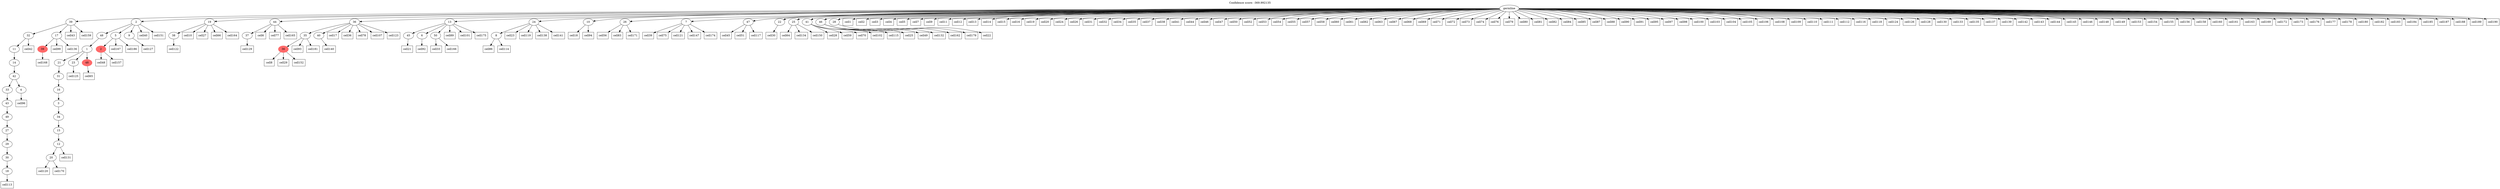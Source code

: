 digraph g {
	"51" -> "52";
	"52" [label="18"];
	"50" -> "51";
	"51" [label="30"];
	"49" -> "50";
	"50" [label="29"];
	"48" -> "49";
	"49" [label="27"];
	"47" -> "48";
	"48" [label="49"];
	"46" -> "47";
	"47" [label="43"];
	"45" -> "46";
	"46" [label="33"];
	"45" -> "53";
	"53" [label="4"];
	"44" -> "45";
	"45" [label="42"];
	"43" -> "44";
	"44" [label="14"];
	"42" -> "43";
	"43" [label="11"];
	"40" -> "41";
	"41" [color=indianred1, style=filled, label="39"];
	"39" -> "40";
	"40" [label="17"];
	"39" -> "42";
	"42" [label="32"];
	"36" -> "37";
	"37" [label="20"];
	"35" -> "36";
	"36" [label="12"];
	"34" -> "35";
	"35" [label="15"];
	"33" -> "34";
	"34" [label="34"];
	"32" -> "33";
	"33" [label="3"];
	"31" -> "32";
	"32" [label="16"];
	"30" -> "31";
	"31" [label="31"];
	"27" -> "28";
	"28" [label="23"];
	"27" -> "29";
	"29" [color=indianred1, style=filled, label="48"];
	"27" -> "30";
	"30" [label="21"];
	"26" -> "27";
	"27" [label="1"];
	"24" -> "25";
	"25" [color=indianred1, style=filled, label="2"];
	"23" -> "24";
	"24" [label="5"];
	"23" -> "26";
	"26" [label="48"];
	"23" -> "38";
	"38" [label="9"];
	"19" -> "20";
	"20" [label="38"];
	"15" -> "16";
	"16" [label="37"];
	"13" -> "14";
	"14" [color=indianred1, style=filled, label="36"];
	"11" -> "12";
	"12" [label="40"];
	"11" -> "13";
	"13" [label="35"];
	"7" -> "8";
	"8" [label="45"];
	"7" -> "9";
	"9" [label="6"];
	"7" -> "10";
	"10" [label="50"];
	"4" -> "5";
	"5" [label="8"];
	"0" -> "1";
	"1" [label="10"];
	"0" -> "2";
	"2" [label="26"];
	"0" -> "3";
	"3" [label="7"];
	"0" -> "4";
	"4" [label="24"];
	"0" -> "6";
	"6" [label="47"];
	"0" -> "7";
	"7" [label="13"];
	"0" -> "11";
	"11" [label="36"];
	"0" -> "15";
	"15" [label="44"];
	"0" -> "17";
	"17" [label="22"];
	"0" -> "18";
	"18" [label="25"];
	"0" -> "19";
	"19" [label="19"];
	"0" -> "21";
	"21" [label="41"];
	"0" -> "22";
	"22" [label="46"];
	"0" -> "23";
	"23" [label="2"];
	"0" -> "39";
	"39" [label="39"];
	"0" -> "54";
	"54" [label="28"];
	"0" [label="germline"];
	"0" -> "cell1";
	"cell1" [shape=box];
	"0" -> "cell2";
	"cell2" [shape=box];
	"0" -> "cell3";
	"cell3" [shape=box];
	"0" -> "cell4";
	"cell4" [shape=box];
	"0" -> "cell5";
	"cell5" [shape=box];
	"15" -> "cell6";
	"cell6" [shape=box];
	"0" -> "cell7";
	"cell7" [shape=box];
	"14" -> "cell8";
	"cell8" [shape=box];
	"0" -> "cell9";
	"cell9" [shape=box];
	"19" -> "cell10";
	"cell10" [shape=box];
	"0" -> "cell11";
	"cell11" [shape=box];
	"0" -> "cell12";
	"cell12" [shape=box];
	"0" -> "cell13";
	"cell13" [shape=box];
	"0" -> "cell14";
	"cell14" [shape=box];
	"0" -> "cell15";
	"cell15" [shape=box];
	"0" -> "cell16";
	"cell16" [shape=box];
	"11" -> "cell17";
	"cell17" [shape=box];
	"1" -> "cell18";
	"cell18" [shape=box];
	"0" -> "cell19";
	"cell19" [shape=box];
	"0" -> "cell20";
	"cell20" [shape=box];
	"8" -> "cell21";
	"cell21" [shape=box];
	"54" -> "cell22";
	"cell22" [shape=box];
	"4" -> "cell23";
	"cell23" [shape=box];
	"0" -> "cell24";
	"cell24" [shape=box];
	"22" -> "cell25";
	"cell25" [shape=box];
	"0" -> "cell26";
	"cell26" [shape=box];
	"19" -> "cell27";
	"cell27" [shape=box];
	"21" -> "cell28";
	"cell28" [shape=box];
	"14" -> "cell29";
	"cell29" [shape=box];
	"17" -> "cell30";
	"cell30" [shape=box];
	"0" -> "cell31";
	"cell31" [shape=box];
	"0" -> "cell32";
	"cell32" [shape=box];
	"10" -> "cell33";
	"cell33" [shape=box];
	"0" -> "cell34";
	"cell34" [shape=box];
	"0" -> "cell35";
	"cell35" [shape=box];
	"11" -> "cell36";
	"cell36" [shape=box];
	"0" -> "cell37";
	"cell37" [shape=box];
	"0" -> "cell38";
	"cell38" [shape=box];
	"3" -> "cell39";
	"cell39" [shape=box];
	"23" -> "cell40";
	"cell40" [shape=box];
	"0" -> "cell41";
	"cell41" [shape=box];
	"42" -> "cell42";
	"cell42" [shape=box];
	"39" -> "cell43";
	"cell43" [shape=box];
	"0" -> "cell44";
	"cell44" [shape=box];
	"6" -> "cell45";
	"cell45" [shape=box];
	"0" -> "cell46";
	"cell46" [shape=box];
	"0" -> "cell47";
	"cell47" [shape=box];
	"25" -> "cell48";
	"cell48" [shape=box];
	"22" -> "cell49";
	"cell49" [shape=box];
	"0" -> "cell50";
	"cell50" [shape=box];
	"6" -> "cell51";
	"cell51" [shape=box];
	"0" -> "cell52";
	"cell52" [shape=box];
	"0" -> "cell53";
	"cell53" [shape=box];
	"0" -> "cell54";
	"cell54" [shape=box];
	"0" -> "cell55";
	"cell55" [shape=box];
	"2" -> "cell56";
	"cell56" [shape=box];
	"0" -> "cell57";
	"cell57" [shape=box];
	"0" -> "cell58";
	"cell58" [shape=box];
	"21" -> "cell59";
	"cell59" [shape=box];
	"0" -> "cell60";
	"cell60" [shape=box];
	"0" -> "cell61";
	"cell61" [shape=box];
	"0" -> "cell62";
	"cell62" [shape=box];
	"0" -> "cell63";
	"cell63" [shape=box];
	"18" -> "cell64";
	"cell64" [shape=box];
	"29" -> "cell65";
	"cell65" [shape=box];
	"19" -> "cell66";
	"cell66" [shape=box];
	"0" -> "cell67";
	"cell67" [shape=box];
	"0" -> "cell68";
	"cell68" [shape=box];
	"0" -> "cell69";
	"cell69" [shape=box];
	"21" -> "cell70";
	"cell70" [shape=box];
	"0" -> "cell71";
	"cell71" [shape=box];
	"0" -> "cell72";
	"cell72" [shape=box];
	"0" -> "cell73";
	"cell73" [shape=box];
	"0" -> "cell74";
	"cell74" [shape=box];
	"3" -> "cell75";
	"cell75" [shape=box];
	"0" -> "cell76";
	"cell76" [shape=box];
	"15" -> "cell77";
	"cell77" [shape=box];
	"11" -> "cell78";
	"cell78" [shape=box];
	"0" -> "cell79";
	"cell79" [shape=box];
	"0" -> "cell80";
	"cell80" [shape=box];
	"0" -> "cell81";
	"cell81" [shape=box];
	"0" -> "cell82";
	"cell82" [shape=box];
	"2" -> "cell83";
	"cell83" [shape=box];
	"0" -> "cell84";
	"cell84" [shape=box];
	"0" -> "cell85";
	"cell85" [shape=box];
	"5" -> "cell86";
	"cell86" [shape=box];
	"0" -> "cell87";
	"cell87" [shape=box];
	"0" -> "cell88";
	"cell88" [shape=box];
	"7" -> "cell89";
	"cell89" [shape=box];
	"0" -> "cell90";
	"cell90" [shape=box];
	"0" -> "cell91";
	"cell91" [shape=box];
	"9" -> "cell92";
	"cell92" [shape=box];
	"13" -> "cell93";
	"cell93" [shape=box];
	"1" -> "cell94";
	"cell94" [shape=box];
	"0" -> "cell95";
	"cell95" [shape=box];
	"53" -> "cell96";
	"cell96" [shape=box];
	"0" -> "cell97";
	"cell97" [shape=box];
	"0" -> "cell98";
	"cell98" [shape=box];
	"40" -> "cell99";
	"cell99" [shape=box];
	"0" -> "cell100";
	"cell100" [shape=box];
	"7" -> "cell101";
	"cell101" [shape=box];
	"21" -> "cell102";
	"cell102" [shape=box];
	"0" -> "cell103";
	"cell103" [shape=box];
	"0" -> "cell104";
	"cell104" [shape=box];
	"0" -> "cell105";
	"cell105" [shape=box];
	"0" -> "cell106";
	"cell106" [shape=box];
	"11" -> "cell107";
	"cell107" [shape=box];
	"0" -> "cell108";
	"cell108" [shape=box];
	"0" -> "cell109";
	"cell109" [shape=box];
	"0" -> "cell110";
	"cell110" [shape=box];
	"0" -> "cell111";
	"cell111" [shape=box];
	"0" -> "cell112";
	"cell112" [shape=box];
	"52" -> "cell113";
	"cell113" [shape=box];
	"5" -> "cell114";
	"cell114" [shape=box];
	"21" -> "cell115";
	"cell115" [shape=box];
	"0" -> "cell116";
	"cell116" [shape=box];
	"6" -> "cell117";
	"cell117" [shape=box];
	"0" -> "cell118";
	"cell118" [shape=box];
	"4" -> "cell119";
	"cell119" [shape=box];
	"37" -> "cell120";
	"cell120" [shape=box];
	"3" -> "cell121";
	"cell121" [shape=box];
	"20" -> "cell122";
	"cell122" [shape=box];
	"11" -> "cell123";
	"cell123" [shape=box];
	"0" -> "cell124";
	"cell124" [shape=box];
	"28" -> "cell125";
	"cell125" [shape=box];
	"0" -> "cell126";
	"cell126" [shape=box];
	"38" -> "cell127";
	"cell127" [shape=box];
	"0" -> "cell128";
	"cell128" [shape=box];
	"16" -> "cell129";
	"cell129" [shape=box];
	"0" -> "cell130";
	"cell130" [shape=box];
	"36" -> "cell131";
	"cell131" [shape=box];
	"22" -> "cell132";
	"cell132" [shape=box];
	"0" -> "cell133";
	"cell133" [shape=box];
	"18" -> "cell134";
	"cell134" [shape=box];
	"0" -> "cell135";
	"cell135" [shape=box];
	"40" -> "cell136";
	"cell136" [shape=box];
	"0" -> "cell137";
	"cell137" [shape=box];
	"4" -> "cell138";
	"cell138" [shape=box];
	"0" -> "cell139";
	"cell139" [shape=box];
	"12" -> "cell140";
	"cell140" [shape=box];
	"4" -> "cell141";
	"cell141" [shape=box];
	"0" -> "cell142";
	"cell142" [shape=box];
	"0" -> "cell143";
	"cell143" [shape=box];
	"0" -> "cell144";
	"cell144" [shape=box];
	"0" -> "cell145";
	"cell145" [shape=box];
	"0" -> "cell146";
	"cell146" [shape=box];
	"3" -> "cell147";
	"cell147" [shape=box];
	"0" -> "cell148";
	"cell148" [shape=box];
	"0" -> "cell149";
	"cell149" [shape=box];
	"18" -> "cell150";
	"cell150" [shape=box];
	"23" -> "cell151";
	"cell151" [shape=box];
	"14" -> "cell152";
	"cell152" [shape=box];
	"0" -> "cell153";
	"cell153" [shape=box];
	"0" -> "cell154";
	"cell154" [shape=box];
	"0" -> "cell155";
	"cell155" [shape=box];
	"0" -> "cell156";
	"cell156" [shape=box];
	"25" -> "cell157";
	"cell157" [shape=box];
	"0" -> "cell158";
	"cell158" [shape=box];
	"39" -> "cell159";
	"cell159" [shape=box];
	"0" -> "cell160";
	"cell160" [shape=box];
	"0" -> "cell161";
	"cell161" [shape=box];
	"22" -> "cell162";
	"cell162" [shape=box];
	"0" -> "cell163";
	"cell163" [shape=box];
	"19" -> "cell164";
	"cell164" [shape=box];
	"15" -> "cell165";
	"cell165" [shape=box];
	"10" -> "cell166";
	"cell166" [shape=box];
	"24" -> "cell167";
	"cell167" [shape=box];
	"41" -> "cell168";
	"cell168" [shape=box];
	"0" -> "cell169";
	"cell169" [shape=box];
	"37" -> "cell170";
	"cell170" [shape=box];
	"2" -> "cell171";
	"cell171" [shape=box];
	"0" -> "cell172";
	"cell172" [shape=box];
	"0" -> "cell173";
	"cell173" [shape=box];
	"3" -> "cell174";
	"cell174" [shape=box];
	"7" -> "cell175";
	"cell175" [shape=box];
	"0" -> "cell176";
	"cell176" [shape=box];
	"0" -> "cell177";
	"cell177" [shape=box];
	"0" -> "cell178";
	"cell178" [shape=box];
	"22" -> "cell179";
	"cell179" [shape=box];
	"0" -> "cell180";
	"cell180" [shape=box];
	"13" -> "cell181";
	"cell181" [shape=box];
	"0" -> "cell182";
	"cell182" [shape=box];
	"0" -> "cell183";
	"cell183" [shape=box];
	"0" -> "cell184";
	"cell184" [shape=box];
	"0" -> "cell185";
	"cell185" [shape=box];
	"24" -> "cell186";
	"cell186" [shape=box];
	"0" -> "cell187";
	"cell187" [shape=box];
	"0" -> "cell188";
	"cell188" [shape=box];
	"0" -> "cell189";
	"cell189" [shape=box];
	"0" -> "cell190";
	"cell190" [shape=box];
	labelloc="t";
	label="Confidence score: -369.992135";
}
